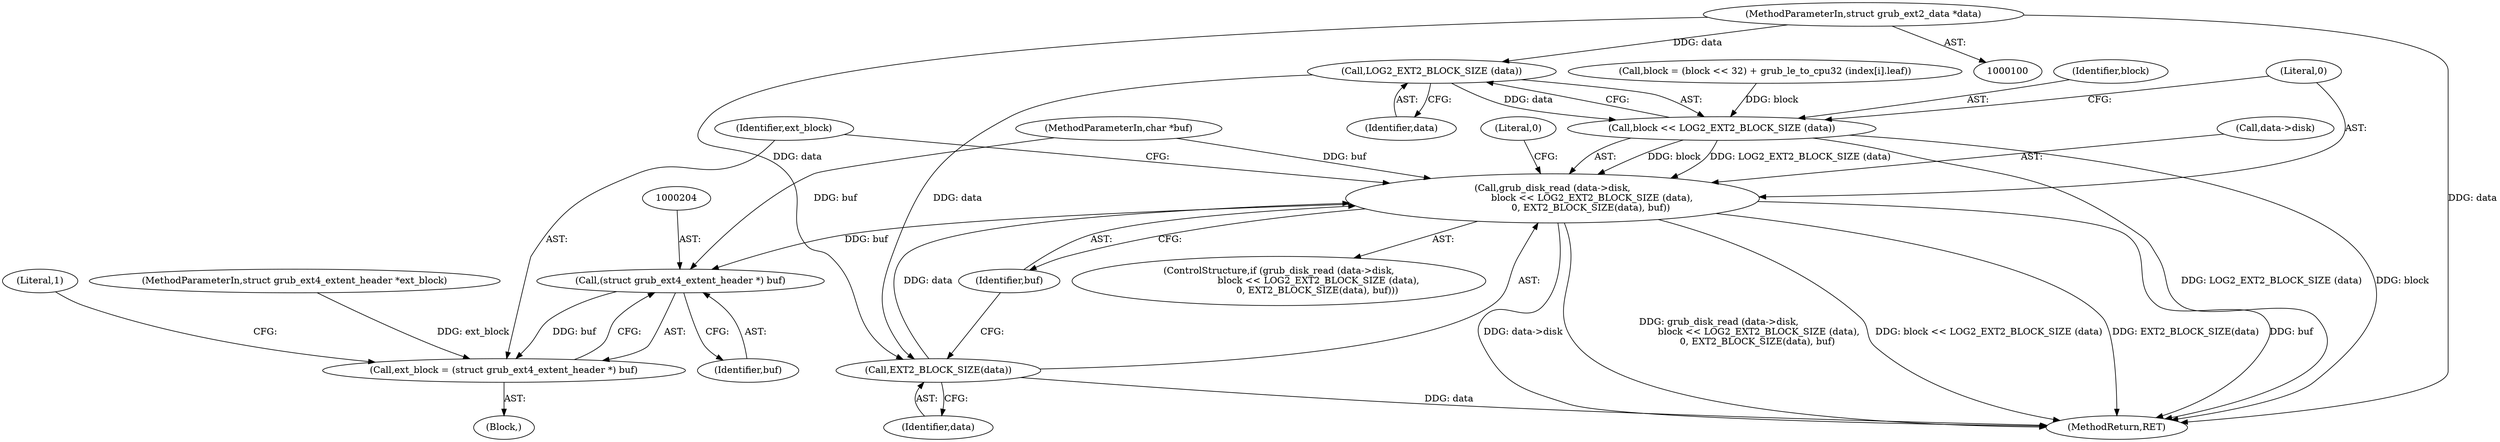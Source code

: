 digraph "0_radare2_65000a7fd9eea62359e6d6714f17b94a99a82edd_1@pointer" {
"1000193" [label="(Call,LOG2_EXT2_BLOCK_SIZE (data))"];
"1000101" [label="(MethodParameterIn,struct grub_ext2_data *data)"];
"1000191" [label="(Call,block << LOG2_EXT2_BLOCK_SIZE (data))"];
"1000187" [label="(Call,grub_disk_read (data->disk,\n                           block << LOG2_EXT2_BLOCK_SIZE (data),\n                          0, EXT2_BLOCK_SIZE(data), buf))"];
"1000203" [label="(Call,(struct grub_ext4_extent_header *) buf)"];
"1000201" [label="(Call,ext_block = (struct grub_ext4_extent_header *) buf)"];
"1000196" [label="(Call,EXT2_BLOCK_SIZE(data))"];
"1000194" [label="(Identifier,data)"];
"1000192" [label="(Identifier,block)"];
"1000200" [label="(Literal,0)"];
"1000186" [label="(ControlStructure,if (grub_disk_read (data->disk,\n                           block << LOG2_EXT2_BLOCK_SIZE (data),\n                          0, EXT2_BLOCK_SIZE(data), buf)))"];
"1000195" [label="(Literal,0)"];
"1000203" [label="(Call,(struct grub_ext4_extent_header *) buf)"];
"1000174" [label="(Call,block = (block << 32) + grub_le_to_cpu32 (index[i].leaf))"];
"1000191" [label="(Call,block << LOG2_EXT2_BLOCK_SIZE (data))"];
"1000198" [label="(Identifier,buf)"];
"1000187" [label="(Call,grub_disk_read (data->disk,\n                           block << LOG2_EXT2_BLOCK_SIZE (data),\n                          0, EXT2_BLOCK_SIZE(data), buf))"];
"1000108" [label="(Literal,1)"];
"1000197" [label="(Identifier,data)"];
"1000205" [label="(Identifier,buf)"];
"1000201" [label="(Call,ext_block = (struct grub_ext4_extent_header *) buf)"];
"1000103" [label="(MethodParameterIn,struct grub_ext4_extent_header *ext_block)"];
"1000101" [label="(MethodParameterIn,struct grub_ext2_data *data)"];
"1000206" [label="(MethodReturn,RET)"];
"1000196" [label="(Call,EXT2_BLOCK_SIZE(data))"];
"1000102" [label="(MethodParameterIn,char *buf)"];
"1000109" [label="(Block,)"];
"1000188" [label="(Call,data->disk)"];
"1000193" [label="(Call,LOG2_EXT2_BLOCK_SIZE (data))"];
"1000202" [label="(Identifier,ext_block)"];
"1000193" -> "1000191"  [label="AST: "];
"1000193" -> "1000194"  [label="CFG: "];
"1000194" -> "1000193"  [label="AST: "];
"1000191" -> "1000193"  [label="CFG: "];
"1000193" -> "1000191"  [label="DDG: data"];
"1000101" -> "1000193"  [label="DDG: data"];
"1000193" -> "1000196"  [label="DDG: data"];
"1000101" -> "1000100"  [label="AST: "];
"1000101" -> "1000206"  [label="DDG: data"];
"1000101" -> "1000196"  [label="DDG: data"];
"1000191" -> "1000187"  [label="AST: "];
"1000192" -> "1000191"  [label="AST: "];
"1000195" -> "1000191"  [label="CFG: "];
"1000191" -> "1000206"  [label="DDG: LOG2_EXT2_BLOCK_SIZE (data)"];
"1000191" -> "1000206"  [label="DDG: block"];
"1000191" -> "1000187"  [label="DDG: block"];
"1000191" -> "1000187"  [label="DDG: LOG2_EXT2_BLOCK_SIZE (data)"];
"1000174" -> "1000191"  [label="DDG: block"];
"1000187" -> "1000186"  [label="AST: "];
"1000187" -> "1000198"  [label="CFG: "];
"1000188" -> "1000187"  [label="AST: "];
"1000195" -> "1000187"  [label="AST: "];
"1000196" -> "1000187"  [label="AST: "];
"1000198" -> "1000187"  [label="AST: "];
"1000200" -> "1000187"  [label="CFG: "];
"1000202" -> "1000187"  [label="CFG: "];
"1000187" -> "1000206"  [label="DDG: buf"];
"1000187" -> "1000206"  [label="DDG: data->disk"];
"1000187" -> "1000206"  [label="DDG: grub_disk_read (data->disk,\n                           block << LOG2_EXT2_BLOCK_SIZE (data),\n                          0, EXT2_BLOCK_SIZE(data), buf)"];
"1000187" -> "1000206"  [label="DDG: block << LOG2_EXT2_BLOCK_SIZE (data)"];
"1000187" -> "1000206"  [label="DDG: EXT2_BLOCK_SIZE(data)"];
"1000196" -> "1000187"  [label="DDG: data"];
"1000102" -> "1000187"  [label="DDG: buf"];
"1000187" -> "1000203"  [label="DDG: buf"];
"1000203" -> "1000201"  [label="AST: "];
"1000203" -> "1000205"  [label="CFG: "];
"1000204" -> "1000203"  [label="AST: "];
"1000205" -> "1000203"  [label="AST: "];
"1000201" -> "1000203"  [label="CFG: "];
"1000203" -> "1000201"  [label="DDG: buf"];
"1000102" -> "1000203"  [label="DDG: buf"];
"1000201" -> "1000109"  [label="AST: "];
"1000202" -> "1000201"  [label="AST: "];
"1000108" -> "1000201"  [label="CFG: "];
"1000103" -> "1000201"  [label="DDG: ext_block"];
"1000196" -> "1000197"  [label="CFG: "];
"1000197" -> "1000196"  [label="AST: "];
"1000198" -> "1000196"  [label="CFG: "];
"1000196" -> "1000206"  [label="DDG: data"];
}
